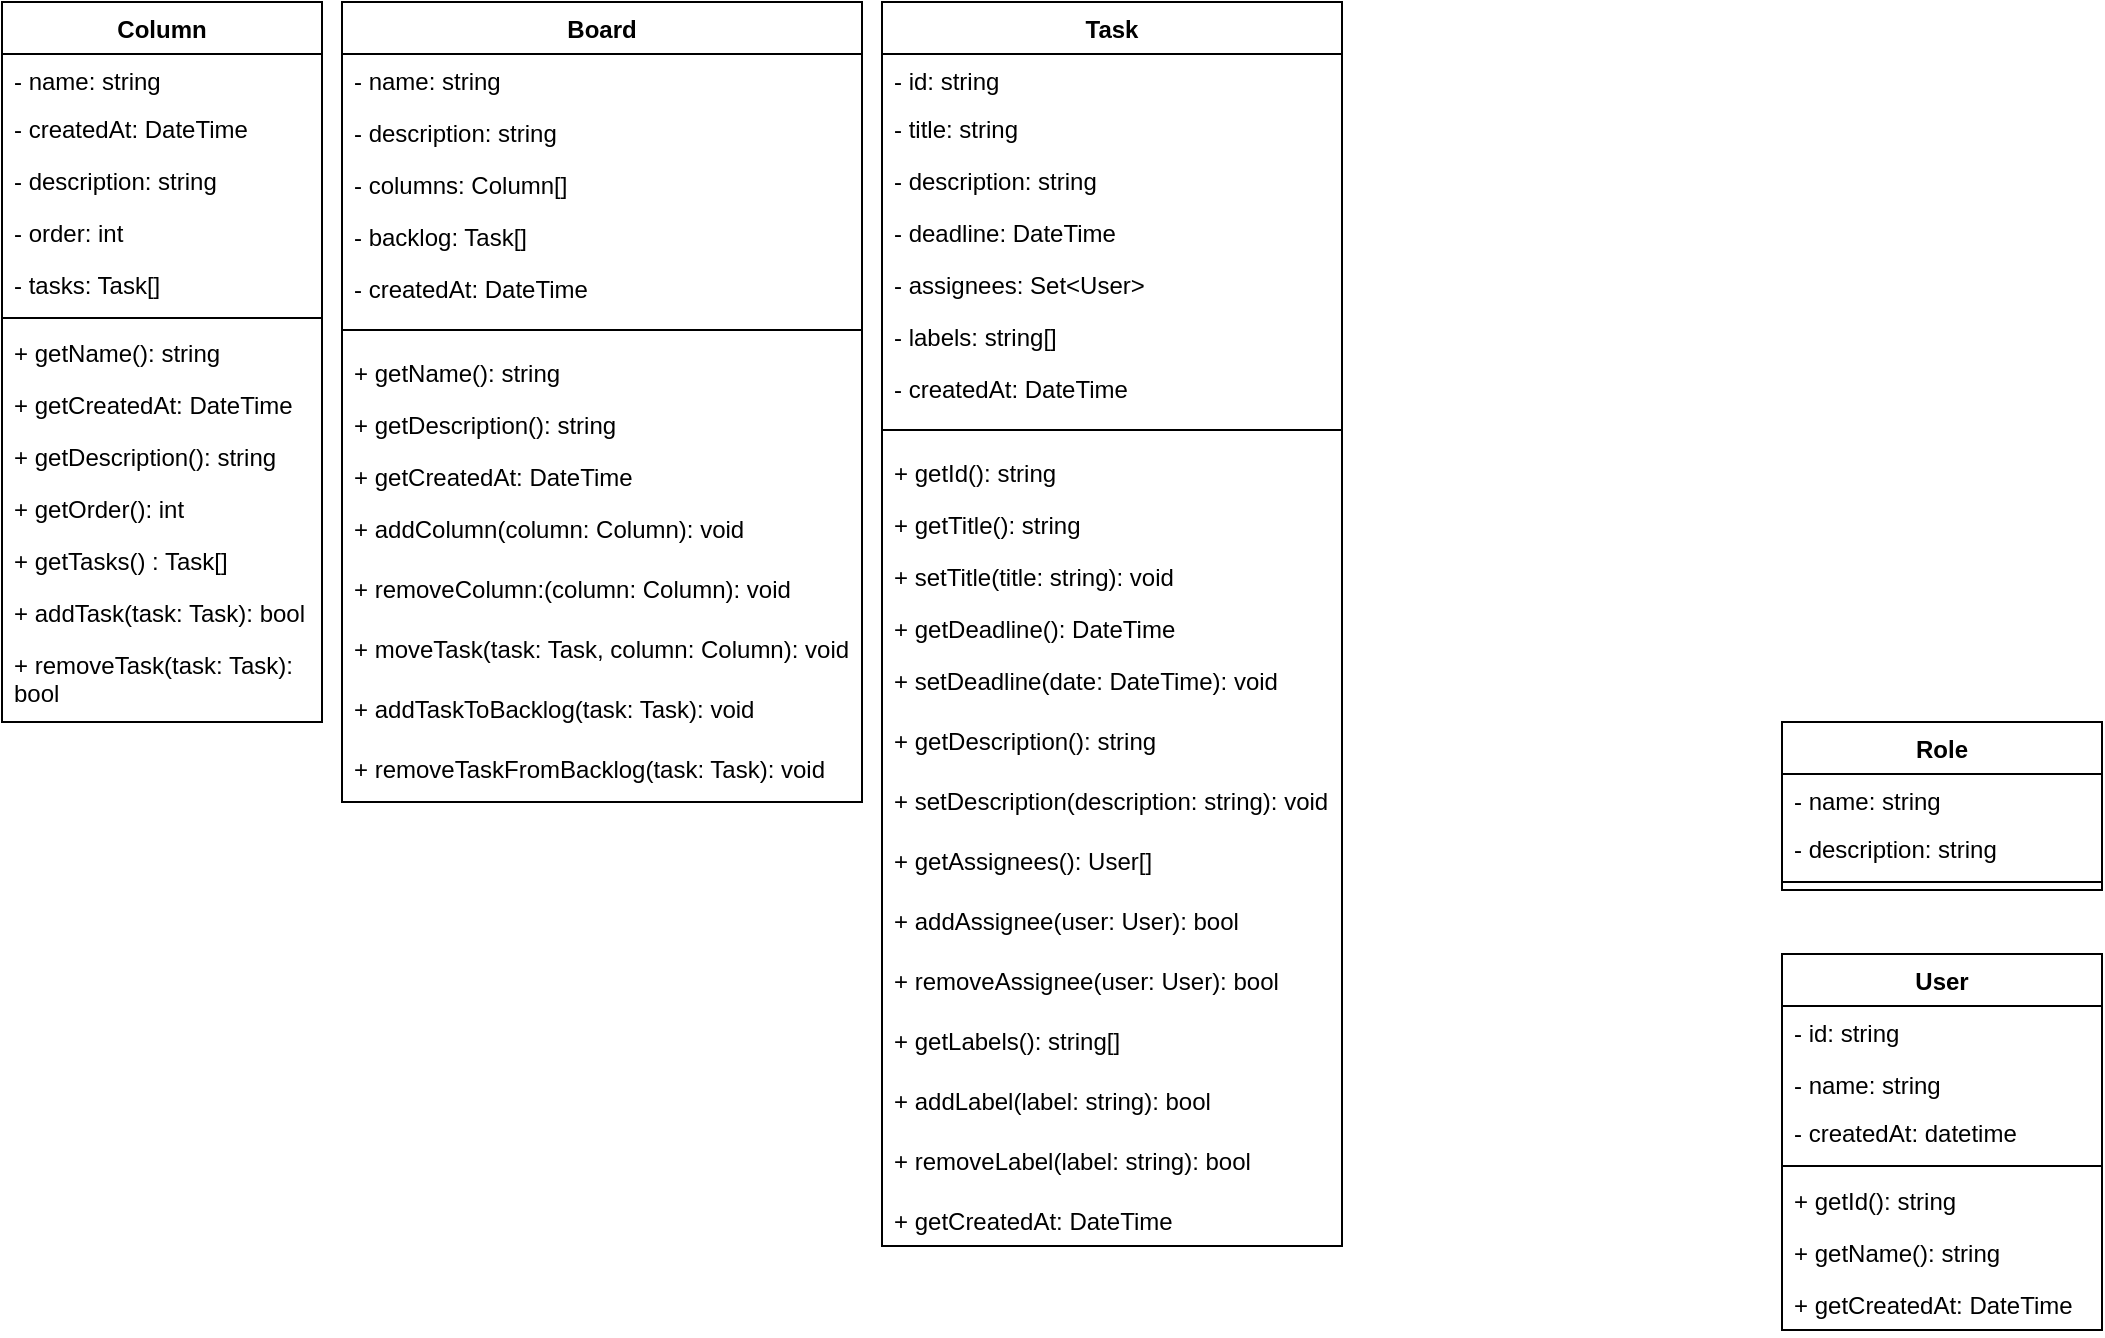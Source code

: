 <mxfile version="21.4.0" type="github">
  <diagram id="C5RBs43oDa-KdzZeNtuy" name="Page-1">
    <mxGraphModel dx="1395" dy="672" grid="1" gridSize="10" guides="1" tooltips="1" connect="1" arrows="1" fold="1" page="1" pageScale="1" pageWidth="827" pageHeight="1169" math="0" shadow="0">
      <root>
        <mxCell id="WIyWlLk6GJQsqaUBKTNV-0" />
        <mxCell id="WIyWlLk6GJQsqaUBKTNV-1" parent="WIyWlLk6GJQsqaUBKTNV-0" />
        <mxCell id="jgywaqWGdooG0wKe2JFm-6" value="Column" style="swimlane;fontStyle=1;align=center;verticalAlign=top;childLayout=stackLayout;horizontal=1;startSize=26;horizontalStack=0;resizeParent=1;resizeParentMax=0;resizeLast=0;collapsible=1;marginBottom=0;whiteSpace=wrap;html=1;" parent="WIyWlLk6GJQsqaUBKTNV-1" vertex="1">
          <mxGeometry x="40" y="10" width="160" height="360" as="geometry" />
        </mxCell>
        <mxCell id="jgywaqWGdooG0wKe2JFm-7" value="- name: string&lt;br&gt;" style="text;strokeColor=none;fillColor=none;align=left;verticalAlign=top;spacingLeft=4;spacingRight=4;overflow=hidden;rotatable=0;points=[[0,0.5],[1,0.5]];portConstraint=eastwest;whiteSpace=wrap;html=1;" parent="jgywaqWGdooG0wKe2JFm-6" vertex="1">
          <mxGeometry y="26" width="160" height="24" as="geometry" />
        </mxCell>
        <mxCell id="jgywaqWGdooG0wKe2JFm-11" value="- createdAt: DateTime" style="text;strokeColor=none;fillColor=none;align=left;verticalAlign=top;spacingLeft=4;spacingRight=4;overflow=hidden;rotatable=0;points=[[0,0.5],[1,0.5]];portConstraint=eastwest;whiteSpace=wrap;html=1;" parent="jgywaqWGdooG0wKe2JFm-6" vertex="1">
          <mxGeometry y="50" width="160" height="26" as="geometry" />
        </mxCell>
        <mxCell id="jgywaqWGdooG0wKe2JFm-10" value="- description: string" style="text;strokeColor=none;fillColor=none;align=left;verticalAlign=top;spacingLeft=4;spacingRight=4;overflow=hidden;rotatable=0;points=[[0,0.5],[1,0.5]];portConstraint=eastwest;whiteSpace=wrap;html=1;" parent="jgywaqWGdooG0wKe2JFm-6" vertex="1">
          <mxGeometry y="76" width="160" height="26" as="geometry" />
        </mxCell>
        <mxCell id="jgywaqWGdooG0wKe2JFm-12" value="- order: int" style="text;strokeColor=none;fillColor=none;align=left;verticalAlign=top;spacingLeft=4;spacingRight=4;overflow=hidden;rotatable=0;points=[[0,0.5],[1,0.5]];portConstraint=eastwest;whiteSpace=wrap;html=1;" parent="jgywaqWGdooG0wKe2JFm-6" vertex="1">
          <mxGeometry y="102" width="160" height="26" as="geometry" />
        </mxCell>
        <mxCell id="FXQ1gA_LXRRcltiw2oTT-29" value="- tasks: Task[]" style="text;strokeColor=none;fillColor=none;align=left;verticalAlign=top;spacingLeft=4;spacingRight=4;overflow=hidden;rotatable=0;points=[[0,0.5],[1,0.5]];portConstraint=eastwest;whiteSpace=wrap;html=1;" vertex="1" parent="jgywaqWGdooG0wKe2JFm-6">
          <mxGeometry y="128" width="160" height="26" as="geometry" />
        </mxCell>
        <mxCell id="jgywaqWGdooG0wKe2JFm-8" value="" style="line;strokeWidth=1;fillColor=none;align=left;verticalAlign=middle;spacingTop=-1;spacingLeft=3;spacingRight=3;rotatable=0;labelPosition=right;points=[];portConstraint=eastwest;strokeColor=inherit;" parent="jgywaqWGdooG0wKe2JFm-6" vertex="1">
          <mxGeometry y="154" width="160" height="8" as="geometry" />
        </mxCell>
        <mxCell id="FXQ1gA_LXRRcltiw2oTT-40" value="+ getName(): string" style="text;strokeColor=none;fillColor=none;align=left;verticalAlign=top;spacingLeft=4;spacingRight=4;overflow=hidden;rotatable=0;points=[[0,0.5],[1,0.5]];portConstraint=eastwest;whiteSpace=wrap;html=1;" vertex="1" parent="jgywaqWGdooG0wKe2JFm-6">
          <mxGeometry y="162" width="160" height="26" as="geometry" />
        </mxCell>
        <mxCell id="FXQ1gA_LXRRcltiw2oTT-42" value="+ getCreatedAt: DateTime&lt;br&gt;" style="text;strokeColor=none;fillColor=none;align=left;verticalAlign=top;spacingLeft=4;spacingRight=4;overflow=hidden;rotatable=0;points=[[0,0.5],[1,0.5]];portConstraint=eastwest;whiteSpace=wrap;html=1;" vertex="1" parent="jgywaqWGdooG0wKe2JFm-6">
          <mxGeometry y="188" width="160" height="26" as="geometry" />
        </mxCell>
        <mxCell id="FXQ1gA_LXRRcltiw2oTT-41" value="+ getDescription(): string" style="text;strokeColor=none;fillColor=none;align=left;verticalAlign=top;spacingLeft=4;spacingRight=4;overflow=hidden;rotatable=0;points=[[0,0.5],[1,0.5]];portConstraint=eastwest;whiteSpace=wrap;html=1;" vertex="1" parent="jgywaqWGdooG0wKe2JFm-6">
          <mxGeometry y="214" width="160" height="26" as="geometry" />
        </mxCell>
        <mxCell id="FXQ1gA_LXRRcltiw2oTT-43" value="+ getOrder(): int" style="text;strokeColor=none;fillColor=none;align=left;verticalAlign=top;spacingLeft=4;spacingRight=4;overflow=hidden;rotatable=0;points=[[0,0.5],[1,0.5]];portConstraint=eastwest;whiteSpace=wrap;html=1;" vertex="1" parent="jgywaqWGdooG0wKe2JFm-6">
          <mxGeometry y="240" width="160" height="26" as="geometry" />
        </mxCell>
        <mxCell id="FXQ1gA_LXRRcltiw2oTT-45" value="+ getTasks() : Task[]" style="text;strokeColor=none;fillColor=none;align=left;verticalAlign=top;spacingLeft=4;spacingRight=4;overflow=hidden;rotatable=0;points=[[0,0.5],[1,0.5]];portConstraint=eastwest;whiteSpace=wrap;html=1;" vertex="1" parent="jgywaqWGdooG0wKe2JFm-6">
          <mxGeometry y="266" width="160" height="26" as="geometry" />
        </mxCell>
        <mxCell id="jgywaqWGdooG0wKe2JFm-9" value="+ addTask(task: Task): bool" style="text;strokeColor=none;fillColor=none;align=left;verticalAlign=top;spacingLeft=4;spacingRight=4;overflow=hidden;rotatable=0;points=[[0,0.5],[1,0.5]];portConstraint=eastwest;whiteSpace=wrap;html=1;" parent="jgywaqWGdooG0wKe2JFm-6" vertex="1">
          <mxGeometry y="292" width="160" height="26" as="geometry" />
        </mxCell>
        <mxCell id="FXQ1gA_LXRRcltiw2oTT-44" value="+ removeTask(task: Task): bool" style="text;strokeColor=none;fillColor=none;align=left;verticalAlign=top;spacingLeft=4;spacingRight=4;overflow=hidden;rotatable=0;points=[[0,0.5],[1,0.5]];portConstraint=eastwest;whiteSpace=wrap;html=1;" vertex="1" parent="jgywaqWGdooG0wKe2JFm-6">
          <mxGeometry y="318" width="160" height="42" as="geometry" />
        </mxCell>
        <mxCell id="jgywaqWGdooG0wKe2JFm-14" value="Task" style="swimlane;fontStyle=1;align=center;verticalAlign=top;childLayout=stackLayout;horizontal=1;startSize=26;horizontalStack=0;resizeParent=1;resizeParentMax=0;resizeLast=0;collapsible=1;marginBottom=0;whiteSpace=wrap;html=1;" parent="WIyWlLk6GJQsqaUBKTNV-1" vertex="1">
          <mxGeometry x="480" y="10" width="230" height="622" as="geometry" />
        </mxCell>
        <mxCell id="jgywaqWGdooG0wKe2JFm-15" value="- id: string" style="text;strokeColor=none;fillColor=none;align=left;verticalAlign=top;spacingLeft=4;spacingRight=4;overflow=hidden;rotatable=0;points=[[0,0.5],[1,0.5]];portConstraint=eastwest;whiteSpace=wrap;html=1;" parent="jgywaqWGdooG0wKe2JFm-14" vertex="1">
          <mxGeometry y="26" width="230" height="24" as="geometry" />
        </mxCell>
        <mxCell id="jgywaqWGdooG0wKe2JFm-17" value="- title: string" style="text;strokeColor=none;fillColor=none;align=left;verticalAlign=top;spacingLeft=4;spacingRight=4;overflow=hidden;rotatable=0;points=[[0,0.5],[1,0.5]];portConstraint=eastwest;whiteSpace=wrap;html=1;" parent="jgywaqWGdooG0wKe2JFm-14" vertex="1">
          <mxGeometry y="50" width="230" height="26" as="geometry" />
        </mxCell>
        <mxCell id="jgywaqWGdooG0wKe2JFm-16" value="- description: string" style="text;strokeColor=none;fillColor=none;align=left;verticalAlign=top;spacingLeft=4;spacingRight=4;overflow=hidden;rotatable=0;points=[[0,0.5],[1,0.5]];portConstraint=eastwest;whiteSpace=wrap;html=1;" parent="jgywaqWGdooG0wKe2JFm-14" vertex="1">
          <mxGeometry y="76" width="230" height="26" as="geometry" />
        </mxCell>
        <mxCell id="jgywaqWGdooG0wKe2JFm-21" value="- deadline: DateTime" style="text;strokeColor=none;fillColor=none;align=left;verticalAlign=top;spacingLeft=4;spacingRight=4;overflow=hidden;rotatable=0;points=[[0,0.5],[1,0.5]];portConstraint=eastwest;whiteSpace=wrap;html=1;" parent="jgywaqWGdooG0wKe2JFm-14" vertex="1">
          <mxGeometry y="102" width="230" height="26" as="geometry" />
        </mxCell>
        <mxCell id="jgywaqWGdooG0wKe2JFm-60" value="- assignees: Set&amp;lt;User&amp;gt;" style="text;strokeColor=none;fillColor=none;align=left;verticalAlign=top;spacingLeft=4;spacingRight=4;overflow=hidden;rotatable=0;points=[[0,0.5],[1,0.5]];portConstraint=eastwest;whiteSpace=wrap;html=1;" parent="jgywaqWGdooG0wKe2JFm-14" vertex="1">
          <mxGeometry y="128" width="230" height="26" as="geometry" />
        </mxCell>
        <mxCell id="jgywaqWGdooG0wKe2JFm-66" value="- labels: string[]" style="text;strokeColor=none;fillColor=none;align=left;verticalAlign=top;spacingLeft=4;spacingRight=4;overflow=hidden;rotatable=0;points=[[0,0.5],[1,0.5]];portConstraint=eastwest;whiteSpace=wrap;html=1;" parent="jgywaqWGdooG0wKe2JFm-14" vertex="1">
          <mxGeometry y="154" width="230" height="26" as="geometry" />
        </mxCell>
        <mxCell id="FXQ1gA_LXRRcltiw2oTT-63" value="- createdAt: DateTime" style="text;strokeColor=none;fillColor=none;align=left;verticalAlign=top;spacingLeft=4;spacingRight=4;overflow=hidden;rotatable=0;points=[[0,0.5],[1,0.5]];portConstraint=eastwest;whiteSpace=wrap;html=1;" vertex="1" parent="jgywaqWGdooG0wKe2JFm-14">
          <mxGeometry y="180" width="230" height="26" as="geometry" />
        </mxCell>
        <mxCell id="jgywaqWGdooG0wKe2JFm-19" value="" style="line;strokeWidth=1;fillColor=none;align=left;verticalAlign=middle;spacingTop=-1;spacingLeft=3;spacingRight=3;rotatable=0;labelPosition=right;points=[];portConstraint=eastwest;strokeColor=inherit;" parent="jgywaqWGdooG0wKe2JFm-14" vertex="1">
          <mxGeometry y="206" width="230" height="16" as="geometry" />
        </mxCell>
        <mxCell id="FXQ1gA_LXRRcltiw2oTT-50" value="+ getId(): string" style="text;strokeColor=none;fillColor=none;align=left;verticalAlign=top;spacingLeft=4;spacingRight=4;overflow=hidden;rotatable=0;points=[[0,0.5],[1,0.5]];portConstraint=eastwest;whiteSpace=wrap;html=1;" vertex="1" parent="jgywaqWGdooG0wKe2JFm-14">
          <mxGeometry y="222" width="230" height="26" as="geometry" />
        </mxCell>
        <mxCell id="FXQ1gA_LXRRcltiw2oTT-51" value="+ getTitle(): string" style="text;strokeColor=none;fillColor=none;align=left;verticalAlign=top;spacingLeft=4;spacingRight=4;overflow=hidden;rotatable=0;points=[[0,0.5],[1,0.5]];portConstraint=eastwest;whiteSpace=wrap;html=1;" vertex="1" parent="jgywaqWGdooG0wKe2JFm-14">
          <mxGeometry y="248" width="230" height="26" as="geometry" />
        </mxCell>
        <mxCell id="FXQ1gA_LXRRcltiw2oTT-56" value="+ setTitle(title: string): void" style="text;strokeColor=none;fillColor=none;align=left;verticalAlign=top;spacingLeft=4;spacingRight=4;overflow=hidden;rotatable=0;points=[[0,0.5],[1,0.5]];portConstraint=eastwest;whiteSpace=wrap;html=1;" vertex="1" parent="jgywaqWGdooG0wKe2JFm-14">
          <mxGeometry y="274" width="230" height="26" as="geometry" />
        </mxCell>
        <mxCell id="FXQ1gA_LXRRcltiw2oTT-53" value="+ getDeadline(): DateTime" style="text;strokeColor=none;fillColor=none;align=left;verticalAlign=top;spacingLeft=4;spacingRight=4;overflow=hidden;rotatable=0;points=[[0,0.5],[1,0.5]];portConstraint=eastwest;whiteSpace=wrap;html=1;" vertex="1" parent="jgywaqWGdooG0wKe2JFm-14">
          <mxGeometry y="300" width="230" height="26" as="geometry" />
        </mxCell>
        <mxCell id="FXQ1gA_LXRRcltiw2oTT-57" value="+ setDeadline(date: DateTime): void" style="text;strokeColor=none;fillColor=none;align=left;verticalAlign=top;spacingLeft=4;spacingRight=4;overflow=hidden;rotatable=0;points=[[0,0.5],[1,0.5]];portConstraint=eastwest;whiteSpace=wrap;html=1;" vertex="1" parent="jgywaqWGdooG0wKe2JFm-14">
          <mxGeometry y="326" width="230" height="30" as="geometry" />
        </mxCell>
        <mxCell id="FXQ1gA_LXRRcltiw2oTT-52" value="+ getDescription(): string" style="text;strokeColor=none;fillColor=none;align=left;verticalAlign=top;spacingLeft=4;spacingRight=4;overflow=hidden;rotatable=0;points=[[0,0.5],[1,0.5]];portConstraint=eastwest;whiteSpace=wrap;html=1;" vertex="1" parent="jgywaqWGdooG0wKe2JFm-14">
          <mxGeometry y="356" width="230" height="30" as="geometry" />
        </mxCell>
        <mxCell id="FXQ1gA_LXRRcltiw2oTT-58" value="+ setDescription(description: string): void" style="text;strokeColor=none;fillColor=none;align=left;verticalAlign=top;spacingLeft=4;spacingRight=4;overflow=hidden;rotatable=0;points=[[0,0.5],[1,0.5]];portConstraint=eastwest;whiteSpace=wrap;html=1;" vertex="1" parent="jgywaqWGdooG0wKe2JFm-14">
          <mxGeometry y="386" width="230" height="30" as="geometry" />
        </mxCell>
        <mxCell id="FXQ1gA_LXRRcltiw2oTT-54" value="+ getAssignees(): User[]" style="text;strokeColor=none;fillColor=none;align=left;verticalAlign=top;spacingLeft=4;spacingRight=4;overflow=hidden;rotatable=0;points=[[0,0.5],[1,0.5]];portConstraint=eastwest;whiteSpace=wrap;html=1;" vertex="1" parent="jgywaqWGdooG0wKe2JFm-14">
          <mxGeometry y="416" width="230" height="30" as="geometry" />
        </mxCell>
        <mxCell id="FXQ1gA_LXRRcltiw2oTT-60" value="+ addAssignee(user: User): bool" style="text;strokeColor=none;fillColor=none;align=left;verticalAlign=top;spacingLeft=4;spacingRight=4;overflow=hidden;rotatable=0;points=[[0,0.5],[1,0.5]];portConstraint=eastwest;whiteSpace=wrap;html=1;" vertex="1" parent="jgywaqWGdooG0wKe2JFm-14">
          <mxGeometry y="446" width="230" height="30" as="geometry" />
        </mxCell>
        <mxCell id="FXQ1gA_LXRRcltiw2oTT-59" value="+ removeAssignee(user: User): bool" style="text;strokeColor=none;fillColor=none;align=left;verticalAlign=top;spacingLeft=4;spacingRight=4;overflow=hidden;rotatable=0;points=[[0,0.5],[1,0.5]];portConstraint=eastwest;whiteSpace=wrap;html=1;" vertex="1" parent="jgywaqWGdooG0wKe2JFm-14">
          <mxGeometry y="476" width="230" height="30" as="geometry" />
        </mxCell>
        <mxCell id="FXQ1gA_LXRRcltiw2oTT-61" value="+ getLabels(): string[]" style="text;strokeColor=none;fillColor=none;align=left;verticalAlign=top;spacingLeft=4;spacingRight=4;overflow=hidden;rotatable=0;points=[[0,0.5],[1,0.5]];portConstraint=eastwest;whiteSpace=wrap;html=1;" vertex="1" parent="jgywaqWGdooG0wKe2JFm-14">
          <mxGeometry y="506" width="230" height="30" as="geometry" />
        </mxCell>
        <mxCell id="FXQ1gA_LXRRcltiw2oTT-55" value="+ addLabel(label: string): bool" style="text;strokeColor=none;fillColor=none;align=left;verticalAlign=top;spacingLeft=4;spacingRight=4;overflow=hidden;rotatable=0;points=[[0,0.5],[1,0.5]];portConstraint=eastwest;whiteSpace=wrap;html=1;" vertex="1" parent="jgywaqWGdooG0wKe2JFm-14">
          <mxGeometry y="536" width="230" height="30" as="geometry" />
        </mxCell>
        <mxCell id="FXQ1gA_LXRRcltiw2oTT-62" value="+ removeLabel(label: string): bool" style="text;strokeColor=none;fillColor=none;align=left;verticalAlign=top;spacingLeft=4;spacingRight=4;overflow=hidden;rotatable=0;points=[[0,0.5],[1,0.5]];portConstraint=eastwest;whiteSpace=wrap;html=1;" vertex="1" parent="jgywaqWGdooG0wKe2JFm-14">
          <mxGeometry y="566" width="230" height="30" as="geometry" />
        </mxCell>
        <mxCell id="FXQ1gA_LXRRcltiw2oTT-64" value="+ getCreatedAt: DateTime&lt;br&gt;" style="text;strokeColor=none;fillColor=none;align=left;verticalAlign=top;spacingLeft=4;spacingRight=4;overflow=hidden;rotatable=0;points=[[0,0.5],[1,0.5]];portConstraint=eastwest;whiteSpace=wrap;html=1;" vertex="1" parent="jgywaqWGdooG0wKe2JFm-14">
          <mxGeometry y="596" width="230" height="26" as="geometry" />
        </mxCell>
        <mxCell id="jgywaqWGdooG0wKe2JFm-23" value="Board" style="swimlane;fontStyle=1;align=center;verticalAlign=top;childLayout=stackLayout;horizontal=1;startSize=26;horizontalStack=0;resizeParent=1;resizeParentMax=0;resizeLast=0;collapsible=1;marginBottom=0;whiteSpace=wrap;html=1;" parent="WIyWlLk6GJQsqaUBKTNV-1" vertex="1">
          <mxGeometry x="210" y="10" width="260" height="400" as="geometry" />
        </mxCell>
        <mxCell id="FXQ1gA_LXRRcltiw2oTT-38" value="- name: string" style="text;strokeColor=none;fillColor=none;align=left;verticalAlign=top;spacingLeft=4;spacingRight=4;overflow=hidden;rotatable=0;points=[[0,0.5],[1,0.5]];portConstraint=eastwest;whiteSpace=wrap;html=1;" vertex="1" parent="jgywaqWGdooG0wKe2JFm-23">
          <mxGeometry y="26" width="260" height="26" as="geometry" />
        </mxCell>
        <mxCell id="jgywaqWGdooG0wKe2JFm-26" value="-&amp;nbsp;description: string" style="text;strokeColor=none;fillColor=none;align=left;verticalAlign=top;spacingLeft=4;spacingRight=4;overflow=hidden;rotatable=0;points=[[0,0.5],[1,0.5]];portConstraint=eastwest;whiteSpace=wrap;html=1;" parent="jgywaqWGdooG0wKe2JFm-23" vertex="1">
          <mxGeometry y="52" width="260" height="26" as="geometry" />
        </mxCell>
        <mxCell id="FXQ1gA_LXRRcltiw2oTT-13" value="- columns: Column[]" style="text;strokeColor=none;fillColor=none;align=left;verticalAlign=top;spacingLeft=4;spacingRight=4;overflow=hidden;rotatable=0;points=[[0,0.5],[1,0.5]];portConstraint=eastwest;whiteSpace=wrap;html=1;" vertex="1" parent="jgywaqWGdooG0wKe2JFm-23">
          <mxGeometry y="78" width="260" height="26" as="geometry" />
        </mxCell>
        <mxCell id="FXQ1gA_LXRRcltiw2oTT-19" value="- backlog: Task[]" style="text;strokeColor=none;fillColor=none;align=left;verticalAlign=top;spacingLeft=4;spacingRight=4;overflow=hidden;rotatable=0;points=[[0,0.5],[1,0.5]];portConstraint=eastwest;whiteSpace=wrap;html=1;" vertex="1" parent="jgywaqWGdooG0wKe2JFm-23">
          <mxGeometry y="104" width="260" height="26" as="geometry" />
        </mxCell>
        <mxCell id="jgywaqWGdooG0wKe2JFm-25" value="- createdAt: DateTime" style="text;strokeColor=none;fillColor=none;align=left;verticalAlign=top;spacingLeft=4;spacingRight=4;overflow=hidden;rotatable=0;points=[[0,0.5],[1,0.5]];portConstraint=eastwest;whiteSpace=wrap;html=1;" parent="jgywaqWGdooG0wKe2JFm-23" vertex="1">
          <mxGeometry y="130" width="260" height="26" as="geometry" />
        </mxCell>
        <mxCell id="jgywaqWGdooG0wKe2JFm-28" value="" style="line;strokeWidth=1;fillColor=none;align=left;verticalAlign=middle;spacingTop=-1;spacingLeft=3;spacingRight=3;rotatable=0;labelPosition=right;points=[];portConstraint=eastwest;strokeColor=inherit;" parent="jgywaqWGdooG0wKe2JFm-23" vertex="1">
          <mxGeometry y="156" width="260" height="16" as="geometry" />
        </mxCell>
        <mxCell id="FXQ1gA_LXRRcltiw2oTT-34" value="+ getName(): string" style="text;strokeColor=none;fillColor=none;align=left;verticalAlign=top;spacingLeft=4;spacingRight=4;overflow=hidden;rotatable=0;points=[[0,0.5],[1,0.5]];portConstraint=eastwest;whiteSpace=wrap;html=1;" vertex="1" parent="jgywaqWGdooG0wKe2JFm-23">
          <mxGeometry y="172" width="260" height="26" as="geometry" />
        </mxCell>
        <mxCell id="FXQ1gA_LXRRcltiw2oTT-36" value="+ getDescription(): string" style="text;strokeColor=none;fillColor=none;align=left;verticalAlign=top;spacingLeft=4;spacingRight=4;overflow=hidden;rotatable=0;points=[[0,0.5],[1,0.5]];portConstraint=eastwest;whiteSpace=wrap;html=1;" vertex="1" parent="jgywaqWGdooG0wKe2JFm-23">
          <mxGeometry y="198" width="260" height="26" as="geometry" />
        </mxCell>
        <mxCell id="FXQ1gA_LXRRcltiw2oTT-39" value="+ getCreatedAt: DateTime&lt;br&gt;" style="text;strokeColor=none;fillColor=none;align=left;verticalAlign=top;spacingLeft=4;spacingRight=4;overflow=hidden;rotatable=0;points=[[0,0.5],[1,0.5]];portConstraint=eastwest;whiteSpace=wrap;html=1;" vertex="1" parent="jgywaqWGdooG0wKe2JFm-23">
          <mxGeometry y="224" width="260" height="26" as="geometry" />
        </mxCell>
        <mxCell id="FXQ1gA_LXRRcltiw2oTT-21" value="+ addColumn(column: Column): void" style="text;strokeColor=none;fillColor=none;align=left;verticalAlign=top;spacingLeft=4;spacingRight=4;overflow=hidden;rotatable=0;points=[[0,0.5],[1,0.5]];portConstraint=eastwest;whiteSpace=wrap;html=1;" vertex="1" parent="jgywaqWGdooG0wKe2JFm-23">
          <mxGeometry y="250" width="260" height="30" as="geometry" />
        </mxCell>
        <mxCell id="FXQ1gA_LXRRcltiw2oTT-26" value="+ removeColumn:(column: Column): void" style="text;strokeColor=none;fillColor=none;align=left;verticalAlign=top;spacingLeft=4;spacingRight=4;overflow=hidden;rotatable=0;points=[[0,0.5],[1,0.5]];portConstraint=eastwest;whiteSpace=wrap;html=1;" vertex="1" parent="jgywaqWGdooG0wKe2JFm-23">
          <mxGeometry y="280" width="260" height="30" as="geometry" />
        </mxCell>
        <mxCell id="FXQ1gA_LXRRcltiw2oTT-27" value="+ moveTask(task: Task, column: Column): void" style="text;strokeColor=none;fillColor=none;align=left;verticalAlign=top;spacingLeft=4;spacingRight=4;overflow=hidden;rotatable=0;points=[[0,0.5],[1,0.5]];portConstraint=eastwest;whiteSpace=wrap;html=1;" vertex="1" parent="jgywaqWGdooG0wKe2JFm-23">
          <mxGeometry y="310" width="260" height="30" as="geometry" />
        </mxCell>
        <mxCell id="FXQ1gA_LXRRcltiw2oTT-28" value="+ addTaskToBacklog(task: Task): void" style="text;strokeColor=none;fillColor=none;align=left;verticalAlign=top;spacingLeft=4;spacingRight=4;overflow=hidden;rotatable=0;points=[[0,0.5],[1,0.5]];portConstraint=eastwest;whiteSpace=wrap;html=1;" vertex="1" parent="jgywaqWGdooG0wKe2JFm-23">
          <mxGeometry y="340" width="260" height="30" as="geometry" />
        </mxCell>
        <mxCell id="FXQ1gA_LXRRcltiw2oTT-30" value="+ removeTaskFromBacklog(task: Task): void" style="text;strokeColor=none;fillColor=none;align=left;verticalAlign=top;spacingLeft=4;spacingRight=4;overflow=hidden;rotatable=0;points=[[0,0.5],[1,0.5]];portConstraint=eastwest;whiteSpace=wrap;html=1;" vertex="1" parent="jgywaqWGdooG0wKe2JFm-23">
          <mxGeometry y="370" width="260" height="30" as="geometry" />
        </mxCell>
        <mxCell id="jgywaqWGdooG0wKe2JFm-30" value="User" style="swimlane;fontStyle=1;align=center;verticalAlign=top;childLayout=stackLayout;horizontal=1;startSize=26;horizontalStack=0;resizeParent=1;resizeParentMax=0;resizeLast=0;collapsible=1;marginBottom=0;whiteSpace=wrap;html=1;" parent="WIyWlLk6GJQsqaUBKTNV-1" vertex="1">
          <mxGeometry x="930" y="486" width="160" height="188" as="geometry" />
        </mxCell>
        <mxCell id="FXQ1gA_LXRRcltiw2oTT-65" value="- id: string" style="text;strokeColor=none;fillColor=none;align=left;verticalAlign=top;spacingLeft=4;spacingRight=4;overflow=hidden;rotatable=0;points=[[0,0.5],[1,0.5]];portConstraint=eastwest;whiteSpace=wrap;html=1;" vertex="1" parent="jgywaqWGdooG0wKe2JFm-30">
          <mxGeometry y="26" width="160" height="26" as="geometry" />
        </mxCell>
        <mxCell id="jgywaqWGdooG0wKe2JFm-31" value="- name: string&lt;br&gt;" style="text;strokeColor=none;fillColor=none;align=left;verticalAlign=top;spacingLeft=4;spacingRight=4;overflow=hidden;rotatable=0;points=[[0,0.5],[1,0.5]];portConstraint=eastwest;whiteSpace=wrap;html=1;" parent="jgywaqWGdooG0wKe2JFm-30" vertex="1">
          <mxGeometry y="52" width="160" height="24" as="geometry" />
        </mxCell>
        <mxCell id="jgywaqWGdooG0wKe2JFm-32" value="- createdAt: datetime" style="text;strokeColor=none;fillColor=none;align=left;verticalAlign=top;spacingLeft=4;spacingRight=4;overflow=hidden;rotatable=0;points=[[0,0.5],[1,0.5]];portConstraint=eastwest;whiteSpace=wrap;html=1;" parent="jgywaqWGdooG0wKe2JFm-30" vertex="1">
          <mxGeometry y="76" width="160" height="26" as="geometry" />
        </mxCell>
        <mxCell id="jgywaqWGdooG0wKe2JFm-35" value="" style="line;strokeWidth=1;fillColor=none;align=left;verticalAlign=middle;spacingTop=-1;spacingLeft=3;spacingRight=3;rotatable=0;labelPosition=right;points=[];portConstraint=eastwest;strokeColor=inherit;" parent="jgywaqWGdooG0wKe2JFm-30" vertex="1">
          <mxGeometry y="102" width="160" height="8" as="geometry" />
        </mxCell>
        <mxCell id="FXQ1gA_LXRRcltiw2oTT-66" value="+ getId(): string" style="text;strokeColor=none;fillColor=none;align=left;verticalAlign=top;spacingLeft=4;spacingRight=4;overflow=hidden;rotatable=0;points=[[0,0.5],[1,0.5]];portConstraint=eastwest;whiteSpace=wrap;html=1;" vertex="1" parent="jgywaqWGdooG0wKe2JFm-30">
          <mxGeometry y="110" width="160" height="26" as="geometry" />
        </mxCell>
        <mxCell id="FXQ1gA_LXRRcltiw2oTT-67" value="+ getName(): string" style="text;strokeColor=none;fillColor=none;align=left;verticalAlign=top;spacingLeft=4;spacingRight=4;overflow=hidden;rotatable=0;points=[[0,0.5],[1,0.5]];portConstraint=eastwest;whiteSpace=wrap;html=1;" vertex="1" parent="jgywaqWGdooG0wKe2JFm-30">
          <mxGeometry y="136" width="160" height="26" as="geometry" />
        </mxCell>
        <mxCell id="FXQ1gA_LXRRcltiw2oTT-68" value="+ getCreatedAt: DateTime&lt;br&gt;" style="text;strokeColor=none;fillColor=none;align=left;verticalAlign=top;spacingLeft=4;spacingRight=4;overflow=hidden;rotatable=0;points=[[0,0.5],[1,0.5]];portConstraint=eastwest;whiteSpace=wrap;html=1;" vertex="1" parent="jgywaqWGdooG0wKe2JFm-30">
          <mxGeometry y="162" width="160" height="26" as="geometry" />
        </mxCell>
        <mxCell id="jgywaqWGdooG0wKe2JFm-44" value="Role" style="swimlane;fontStyle=1;align=center;verticalAlign=top;childLayout=stackLayout;horizontal=1;startSize=26;horizontalStack=0;resizeParent=1;resizeParentMax=0;resizeLast=0;collapsible=1;marginBottom=0;whiteSpace=wrap;html=1;" parent="WIyWlLk6GJQsqaUBKTNV-1" vertex="1">
          <mxGeometry x="930" y="370" width="160" height="84" as="geometry" />
        </mxCell>
        <mxCell id="jgywaqWGdooG0wKe2JFm-45" value="- name: string&lt;br&gt;" style="text;strokeColor=none;fillColor=none;align=left;verticalAlign=top;spacingLeft=4;spacingRight=4;overflow=hidden;rotatable=0;points=[[0,0.5],[1,0.5]];portConstraint=eastwest;whiteSpace=wrap;html=1;" parent="jgywaqWGdooG0wKe2JFm-44" vertex="1">
          <mxGeometry y="26" width="160" height="24" as="geometry" />
        </mxCell>
        <mxCell id="jgywaqWGdooG0wKe2JFm-47" value="- description: string" style="text;strokeColor=none;fillColor=none;align=left;verticalAlign=top;spacingLeft=4;spacingRight=4;overflow=hidden;rotatable=0;points=[[0,0.5],[1,0.5]];portConstraint=eastwest;whiteSpace=wrap;html=1;" parent="jgywaqWGdooG0wKe2JFm-44" vertex="1">
          <mxGeometry y="50" width="160" height="26" as="geometry" />
        </mxCell>
        <mxCell id="jgywaqWGdooG0wKe2JFm-49" value="" style="line;strokeWidth=1;fillColor=none;align=left;verticalAlign=middle;spacingTop=-1;spacingLeft=3;spacingRight=3;rotatable=0;labelPosition=right;points=[];portConstraint=eastwest;strokeColor=inherit;" parent="jgywaqWGdooG0wKe2JFm-44" vertex="1">
          <mxGeometry y="76" width="160" height="8" as="geometry" />
        </mxCell>
      </root>
    </mxGraphModel>
  </diagram>
</mxfile>
